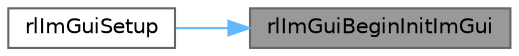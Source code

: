 digraph "rlImGuiBeginInitImGui"
{
 // LATEX_PDF_SIZE
  bgcolor="transparent";
  edge [fontname=Helvetica,fontsize=10,labelfontname=Helvetica,labelfontsize=10];
  node [fontname=Helvetica,fontsize=10,shape=box,height=0.2,width=0.4];
  rankdir="RL";
  Node1 [id="Node000001",label="rlImGuiBeginInitImGui",height=0.2,width=0.4,color="gray40", fillcolor="grey60", style="filled", fontcolor="black",tooltip="Custom initialization. Not needed if you call rlImGuiSetup. Only needed if you want to add custom set..."];
  Node1 -> Node2 [id="edge1_Node000001_Node000002",dir="back",color="steelblue1",style="solid",tooltip=" "];
  Node2 [id="Node000002",label="rlImGuiSetup",height=0.2,width=0.4,color="grey40", fillcolor="white", style="filled",URL="$rl_im_gui_8cpp.html#a4925b7c40a505037b4e75505e78bca1a",tooltip="Sets up ImGui, loads fonts and themes Calls ImGui_ImplRaylib_Init and sets the theme...."];
}
